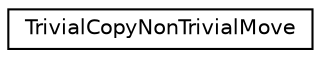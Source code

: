 digraph "Graphical Class Hierarchy"
{
  edge [fontname="Helvetica",fontsize="10",labelfontname="Helvetica",labelfontsize="10"];
  node [fontname="Helvetica",fontsize="10",shape=record];
  rankdir="LR";
  Node0 [label="TrivialCopyNonTrivialMove",height=0.2,width=0.4,color="black", fillcolor="white", style="filled",URL="$struct_trivial_copy_non_trivial_move.html"];
}
